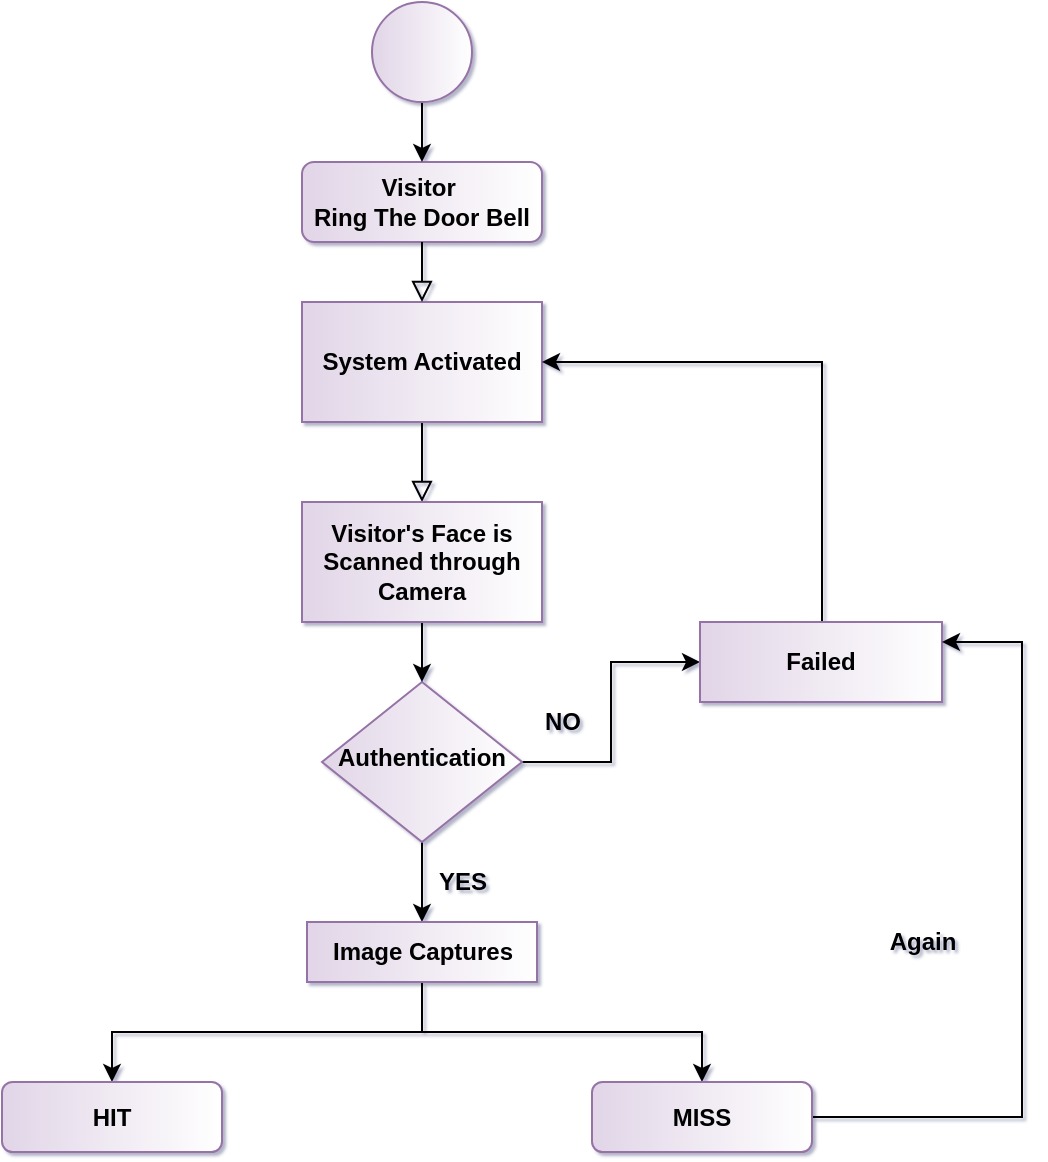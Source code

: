 <mxfile version="14.1.1" type="device"><diagram id="C5RBs43oDa-KdzZeNtuy" name="Page-1"><mxGraphModel dx="868" dy="482" grid="1" gridSize="10" guides="1" tooltips="1" connect="1" arrows="1" fold="1" page="1" pageScale="1" pageWidth="827" pageHeight="1169" background="#ffffff" math="0" shadow="1"><root><mxCell id="WIyWlLk6GJQsqaUBKTNV-0"/><mxCell id="WIyWlLk6GJQsqaUBKTNV-1" parent="WIyWlLk6GJQsqaUBKTNV-0"/><mxCell id="WIyWlLk6GJQsqaUBKTNV-2" value="" style="rounded=0;html=1;jettySize=auto;orthogonalLoop=1;fontSize=11;endArrow=block;endFill=0;endSize=8;strokeWidth=1;shadow=0;labelBackgroundColor=none;edgeStyle=orthogonalEdgeStyle;" parent="WIyWlLk6GJQsqaUBKTNV-1" source="SDf6131iU2cWVy9LYAmm-3" edge="1"><mxGeometry relative="1" as="geometry"><mxPoint x="220" y="250" as="targetPoint"/></mxGeometry></mxCell><mxCell id="WIyWlLk6GJQsqaUBKTNV-3" value="&lt;b&gt;Visitor&amp;nbsp;&lt;br&gt;Ring The Door Bell&lt;/b&gt;" style="rounded=1;whiteSpace=wrap;html=1;fontSize=12;glass=0;strokeWidth=1;shadow=0;fillColor=#e1d5e7;strokeColor=#9673a6;gradientColor=#ffffff;gradientDirection=east;" parent="WIyWlLk6GJQsqaUBKTNV-1" vertex="1"><mxGeometry x="160" y="80" width="120" height="40" as="geometry"/></mxCell><mxCell id="SDf6131iU2cWVy9LYAmm-12" style="edgeStyle=orthogonalEdgeStyle;rounded=0;orthogonalLoop=1;jettySize=auto;html=1;exitX=1;exitY=0.5;exitDx=0;exitDy=0;entryX=0;entryY=0.5;entryDx=0;entryDy=0;" edge="1" parent="WIyWlLk6GJQsqaUBKTNV-1" source="WIyWlLk6GJQsqaUBKTNV-10" target="SDf6131iU2cWVy9LYAmm-10"><mxGeometry relative="1" as="geometry"/></mxCell><mxCell id="SDf6131iU2cWVy9LYAmm-21" style="edgeStyle=orthogonalEdgeStyle;rounded=0;orthogonalLoop=1;jettySize=auto;html=1;exitX=0.5;exitY=1;exitDx=0;exitDy=0;entryX=0.5;entryY=0;entryDx=0;entryDy=0;" edge="1" parent="WIyWlLk6GJQsqaUBKTNV-1" source="WIyWlLk6GJQsqaUBKTNV-10" target="SDf6131iU2cWVy9LYAmm-19"><mxGeometry relative="1" as="geometry"/></mxCell><mxCell id="WIyWlLk6GJQsqaUBKTNV-10" value="&lt;b&gt;Authentication&lt;/b&gt;" style="rhombus;whiteSpace=wrap;html=1;shadow=0;fontFamily=Helvetica;fontSize=12;align=center;strokeWidth=1;spacing=6;spacingTop=-4;fillColor=#e1d5e7;strokeColor=#9673a6;gradientDirection=east;gradientColor=#ffffff;" parent="WIyWlLk6GJQsqaUBKTNV-1" vertex="1"><mxGeometry x="170" y="340" width="100" height="80" as="geometry"/></mxCell><mxCell id="SDf6131iU2cWVy9LYAmm-2" style="edgeStyle=orthogonalEdgeStyle;rounded=0;orthogonalLoop=1;jettySize=auto;html=1;exitX=0.5;exitY=1;exitDx=0;exitDy=0;entryX=0.5;entryY=0;entryDx=0;entryDy=0;" edge="1" parent="WIyWlLk6GJQsqaUBKTNV-1" source="SDf6131iU2cWVy9LYAmm-0" target="WIyWlLk6GJQsqaUBKTNV-3"><mxGeometry relative="1" as="geometry"/></mxCell><mxCell id="SDf6131iU2cWVy9LYAmm-0" value="" style="ellipse;whiteSpace=wrap;html=1;aspect=fixed;fillColor=#e1d5e7;strokeColor=#9673a6;gradientColor=#ffffff;gradientDirection=east;" vertex="1" parent="WIyWlLk6GJQsqaUBKTNV-1"><mxGeometry x="195" width="50" height="50" as="geometry"/></mxCell><mxCell id="SDf6131iU2cWVy9LYAmm-3" value="&lt;b&gt;System Activated&lt;/b&gt;" style="rounded=0;whiteSpace=wrap;html=1;fillColor=#e1d5e7;strokeColor=#9673a6;gradientColor=#ffffff;gradientDirection=east;" vertex="1" parent="WIyWlLk6GJQsqaUBKTNV-1"><mxGeometry x="160" y="150" width="120" height="60" as="geometry"/></mxCell><mxCell id="SDf6131iU2cWVy9LYAmm-4" value="" style="rounded=0;html=1;jettySize=auto;orthogonalLoop=1;fontSize=11;endArrow=block;endFill=0;endSize=8;strokeWidth=1;shadow=0;labelBackgroundColor=none;edgeStyle=orthogonalEdgeStyle;" edge="1" parent="WIyWlLk6GJQsqaUBKTNV-1" source="WIyWlLk6GJQsqaUBKTNV-3" target="SDf6131iU2cWVy9LYAmm-3"><mxGeometry relative="1" as="geometry"><mxPoint x="220" y="120" as="sourcePoint"/><mxPoint x="220" y="230" as="targetPoint"/></mxGeometry></mxCell><mxCell id="SDf6131iU2cWVy9LYAmm-8" style="edgeStyle=orthogonalEdgeStyle;rounded=0;orthogonalLoop=1;jettySize=auto;html=1;exitX=0.5;exitY=1;exitDx=0;exitDy=0;entryX=0.5;entryY=0;entryDx=0;entryDy=0;" edge="1" parent="WIyWlLk6GJQsqaUBKTNV-1" source="SDf6131iU2cWVy9LYAmm-5" target="WIyWlLk6GJQsqaUBKTNV-10"><mxGeometry relative="1" as="geometry"/></mxCell><mxCell id="SDf6131iU2cWVy9LYAmm-5" value="&lt;b&gt;Visitor's Face is Scanned through Camera&lt;/b&gt;" style="rounded=0;whiteSpace=wrap;html=1;fillColor=#e1d5e7;strokeColor=#9673a6;gradientDirection=east;gradientColor=#ffffff;" vertex="1" parent="WIyWlLk6GJQsqaUBKTNV-1"><mxGeometry x="160" y="250" width="120" height="60" as="geometry"/></mxCell><mxCell id="SDf6131iU2cWVy9LYAmm-13" style="edgeStyle=orthogonalEdgeStyle;rounded=0;orthogonalLoop=1;jettySize=auto;html=1;entryX=1;entryY=0.5;entryDx=0;entryDy=0;" edge="1" parent="WIyWlLk6GJQsqaUBKTNV-1" source="SDf6131iU2cWVy9LYAmm-10" target="SDf6131iU2cWVy9LYAmm-3"><mxGeometry relative="1" as="geometry"><Array as="points"><mxPoint x="420" y="180"/></Array></mxGeometry></mxCell><mxCell id="SDf6131iU2cWVy9LYAmm-10" value="" style="rounded=1;whiteSpace=wrap;html=1;" vertex="1" parent="WIyWlLk6GJQsqaUBKTNV-1"><mxGeometry x="359" y="310" width="110" height="40" as="geometry"/></mxCell><mxCell id="SDf6131iU2cWVy9LYAmm-14" value="&lt;b&gt;Failed&lt;/b&gt;" style="rounded=0;whiteSpace=wrap;html=1;fillColor=#e1d5e7;strokeColor=#9673a6;gradientColor=#ffffff;gradientDirection=east;" vertex="1" parent="WIyWlLk6GJQsqaUBKTNV-1"><mxGeometry x="359" y="310" width="121" height="40" as="geometry"/></mxCell><mxCell id="SDf6131iU2cWVy9LYAmm-15" value="&lt;b&gt;NO&lt;/b&gt;" style="text;html=1;align=center;verticalAlign=middle;resizable=0;points=[];autosize=1;" vertex="1" parent="WIyWlLk6GJQsqaUBKTNV-1"><mxGeometry x="275" y="350" width="30" height="20" as="geometry"/></mxCell><mxCell id="SDf6131iU2cWVy9LYAmm-17" value="&lt;b&gt;YES&lt;/b&gt;" style="text;html=1;align=center;verticalAlign=middle;resizable=0;points=[];autosize=1;" vertex="1" parent="WIyWlLk6GJQsqaUBKTNV-1"><mxGeometry x="220" y="430" width="40" height="20" as="geometry"/></mxCell><mxCell id="SDf6131iU2cWVy9LYAmm-24" style="edgeStyle=orthogonalEdgeStyle;rounded=0;orthogonalLoop=1;jettySize=auto;html=1;exitX=0.5;exitY=1;exitDx=0;exitDy=0;entryX=0.5;entryY=0;entryDx=0;entryDy=0;" edge="1" parent="WIyWlLk6GJQsqaUBKTNV-1" source="SDf6131iU2cWVy9LYAmm-19" target="SDf6131iU2cWVy9LYAmm-23"><mxGeometry relative="1" as="geometry"/></mxCell><mxCell id="SDf6131iU2cWVy9LYAmm-25" style="edgeStyle=orthogonalEdgeStyle;rounded=0;orthogonalLoop=1;jettySize=auto;html=1;exitX=0.5;exitY=1;exitDx=0;exitDy=0;" edge="1" parent="WIyWlLk6GJQsqaUBKTNV-1" source="SDf6131iU2cWVy9LYAmm-19" target="SDf6131iU2cWVy9LYAmm-22"><mxGeometry relative="1" as="geometry"/></mxCell><mxCell id="SDf6131iU2cWVy9LYAmm-19" value="&lt;b&gt;Image Captures&lt;/b&gt;" style="rounded=0;whiteSpace=wrap;html=1;fillColor=#e1d5e7;strokeColor=#9673a6;gradientColor=#ffffff;gradientDirection=east;" vertex="1" parent="WIyWlLk6GJQsqaUBKTNV-1"><mxGeometry x="162.5" y="460" width="115" height="30" as="geometry"/></mxCell><mxCell id="SDf6131iU2cWVy9LYAmm-27" style="edgeStyle=orthogonalEdgeStyle;rounded=0;orthogonalLoop=1;jettySize=auto;html=1;exitX=1;exitY=0.5;exitDx=0;exitDy=0;entryX=1;entryY=0.25;entryDx=0;entryDy=0;" edge="1" parent="WIyWlLk6GJQsqaUBKTNV-1" source="SDf6131iU2cWVy9LYAmm-22" target="SDf6131iU2cWVy9LYAmm-14"><mxGeometry relative="1" as="geometry"><mxPoint x="520" y="450" as="targetPoint"/><Array as="points"><mxPoint x="520" y="558"/><mxPoint x="520" y="320"/></Array></mxGeometry></mxCell><mxCell id="SDf6131iU2cWVy9LYAmm-22" value="&lt;b&gt;MISS&lt;/b&gt;" style="rounded=1;whiteSpace=wrap;html=1;fillColor=#e1d5e7;strokeColor=#9673a6;gradientDirection=east;gradientColor=#ffffff;" vertex="1" parent="WIyWlLk6GJQsqaUBKTNV-1"><mxGeometry x="305" y="540" width="110" height="35" as="geometry"/></mxCell><mxCell id="SDf6131iU2cWVy9LYAmm-23" value="&lt;b&gt;HIT&lt;/b&gt;" style="rounded=1;whiteSpace=wrap;html=1;fillColor=#e1d5e7;strokeColor=#9673a6;gradientDirection=east;gradientColor=#ffffff;" vertex="1" parent="WIyWlLk6GJQsqaUBKTNV-1"><mxGeometry x="10" y="540" width="110" height="35" as="geometry"/></mxCell><mxCell id="SDf6131iU2cWVy9LYAmm-29" value="&lt;b&gt;Again&lt;/b&gt;" style="text;html=1;align=center;verticalAlign=middle;resizable=0;points=[];autosize=1;" vertex="1" parent="WIyWlLk6GJQsqaUBKTNV-1"><mxGeometry x="445" y="460" width="50" height="20" as="geometry"/></mxCell></root></mxGraphModel></diagram></mxfile>